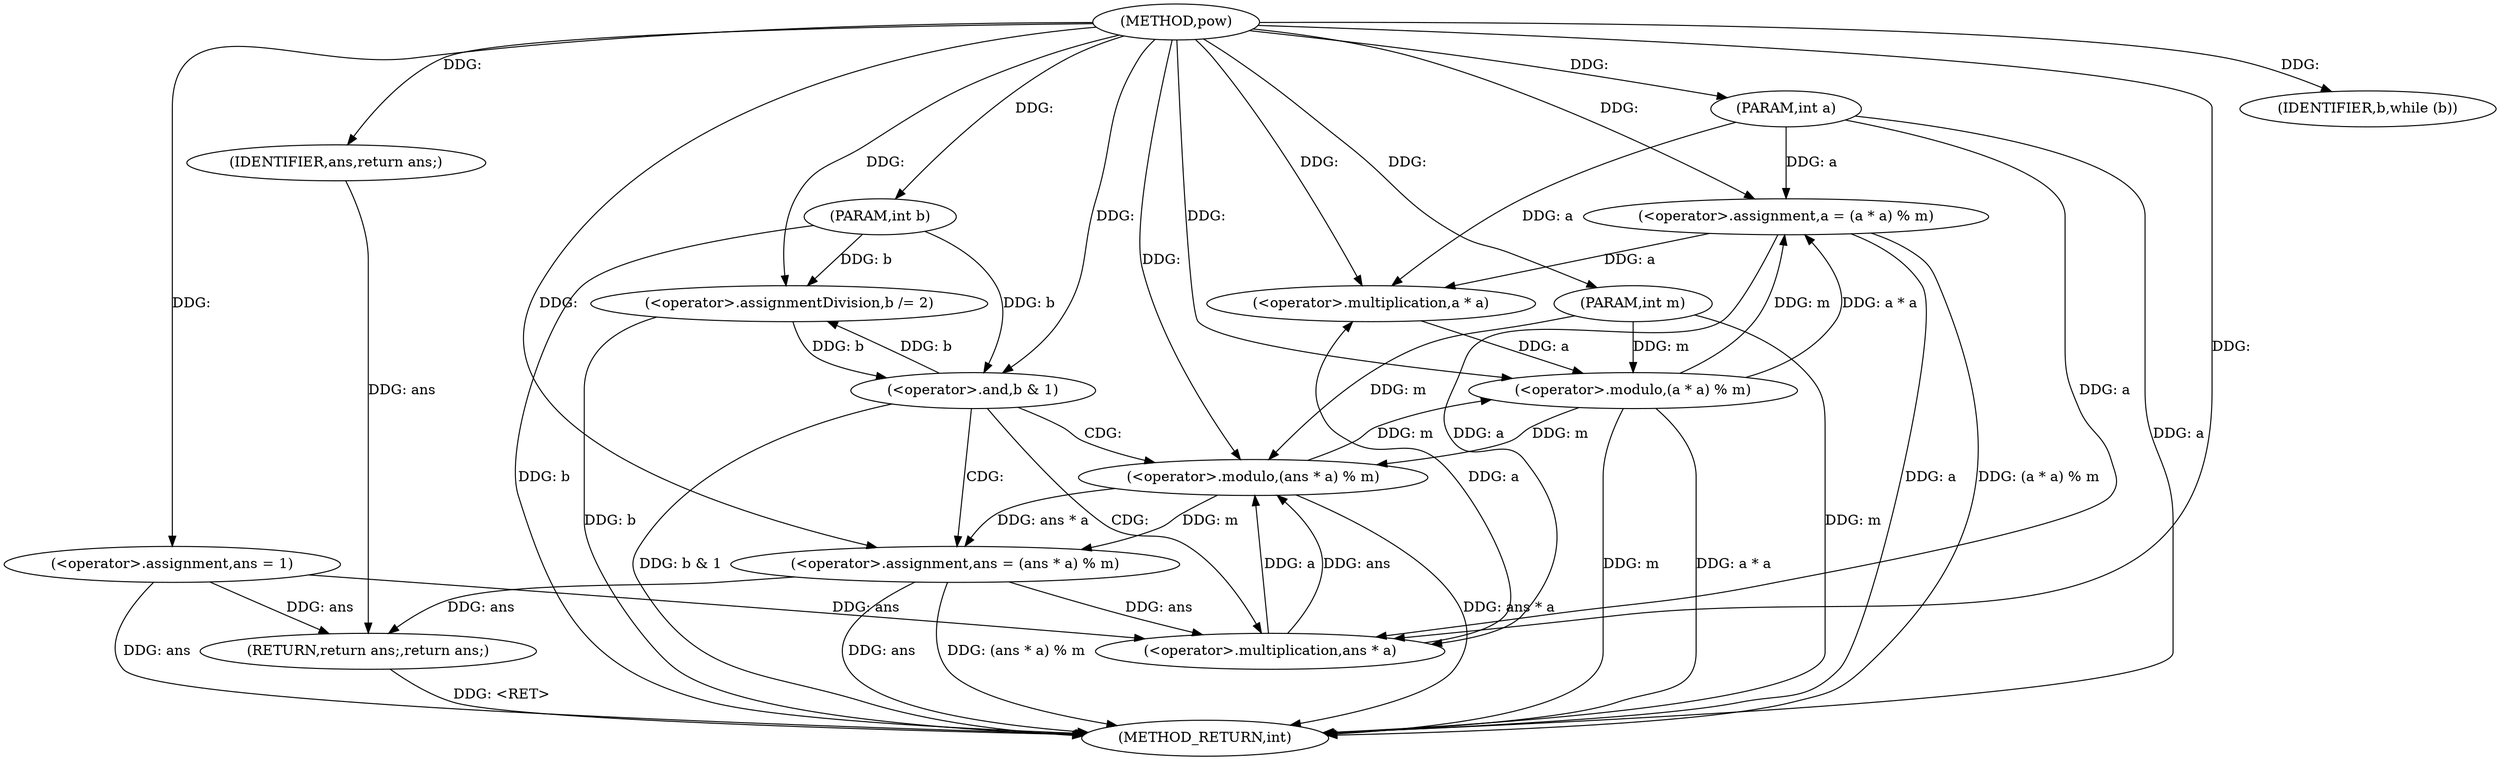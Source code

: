 digraph "pow" {  
"1000314" [label = "(METHOD,pow)" ]
"1000349" [label = "(METHOD_RETURN,int)" ]
"1000315" [label = "(PARAM,int a)" ]
"1000316" [label = "(PARAM,int b)" ]
"1000317" [label = "(PARAM,int m)" ]
"1000320" [label = "(<operator>.assignment,ans = 1)" ]
"1000347" [label = "(RETURN,return ans;,return ans;)" ]
"1000324" [label = "(IDENTIFIER,b,while (b))" ]
"1000348" [label = "(IDENTIFIER,ans,return ans;)" ]
"1000337" [label = "(<operator>.assignmentDivision,b /= 2)" ]
"1000340" [label = "(<operator>.assignment,a = (a * a) % m)" ]
"1000327" [label = "(<operator>.and,b & 1)" ]
"1000330" [label = "(<operator>.assignment,ans = (ans * a) % m)" ]
"1000342" [label = "(<operator>.modulo,(a * a) % m)" ]
"1000332" [label = "(<operator>.modulo,(ans * a) % m)" ]
"1000343" [label = "(<operator>.multiplication,a * a)" ]
"1000333" [label = "(<operator>.multiplication,ans * a)" ]
  "1000347" -> "1000349"  [ label = "DDG: <RET>"] 
  "1000315" -> "1000349"  [ label = "DDG: a"] 
  "1000316" -> "1000349"  [ label = "DDG: b"] 
  "1000317" -> "1000349"  [ label = "DDG: m"] 
  "1000320" -> "1000349"  [ label = "DDG: ans"] 
  "1000327" -> "1000349"  [ label = "DDG: b & 1"] 
  "1000330" -> "1000349"  [ label = "DDG: ans"] 
  "1000332" -> "1000349"  [ label = "DDG: ans * a"] 
  "1000330" -> "1000349"  [ label = "DDG: (ans * a) % m"] 
  "1000337" -> "1000349"  [ label = "DDG: b"] 
  "1000340" -> "1000349"  [ label = "DDG: a"] 
  "1000342" -> "1000349"  [ label = "DDG: a * a"] 
  "1000342" -> "1000349"  [ label = "DDG: m"] 
  "1000340" -> "1000349"  [ label = "DDG: (a * a) % m"] 
  "1000314" -> "1000315"  [ label = "DDG: "] 
  "1000314" -> "1000316"  [ label = "DDG: "] 
  "1000314" -> "1000317"  [ label = "DDG: "] 
  "1000314" -> "1000320"  [ label = "DDG: "] 
  "1000348" -> "1000347"  [ label = "DDG: ans"] 
  "1000320" -> "1000347"  [ label = "DDG: ans"] 
  "1000330" -> "1000347"  [ label = "DDG: ans"] 
  "1000314" -> "1000324"  [ label = "DDG: "] 
  "1000314" -> "1000348"  [ label = "DDG: "] 
  "1000314" -> "1000337"  [ label = "DDG: "] 
  "1000342" -> "1000340"  [ label = "DDG: m"] 
  "1000342" -> "1000340"  [ label = "DDG: a * a"] 
  "1000332" -> "1000330"  [ label = "DDG: ans * a"] 
  "1000332" -> "1000330"  [ label = "DDG: m"] 
  "1000327" -> "1000337"  [ label = "DDG: b"] 
  "1000316" -> "1000337"  [ label = "DDG: b"] 
  "1000315" -> "1000340"  [ label = "DDG: a"] 
  "1000314" -> "1000340"  [ label = "DDG: "] 
  "1000337" -> "1000327"  [ label = "DDG: b"] 
  "1000316" -> "1000327"  [ label = "DDG: b"] 
  "1000314" -> "1000327"  [ label = "DDG: "] 
  "1000314" -> "1000330"  [ label = "DDG: "] 
  "1000343" -> "1000342"  [ label = "DDG: a"] 
  "1000332" -> "1000342"  [ label = "DDG: m"] 
  "1000317" -> "1000342"  [ label = "DDG: m"] 
  "1000314" -> "1000342"  [ label = "DDG: "] 
  "1000333" -> "1000332"  [ label = "DDG: a"] 
  "1000333" -> "1000332"  [ label = "DDG: ans"] 
  "1000342" -> "1000332"  [ label = "DDG: m"] 
  "1000317" -> "1000332"  [ label = "DDG: m"] 
  "1000314" -> "1000332"  [ label = "DDG: "] 
  "1000333" -> "1000343"  [ label = "DDG: a"] 
  "1000340" -> "1000343"  [ label = "DDG: a"] 
  "1000315" -> "1000343"  [ label = "DDG: a"] 
  "1000314" -> "1000343"  [ label = "DDG: "] 
  "1000320" -> "1000333"  [ label = "DDG: ans"] 
  "1000330" -> "1000333"  [ label = "DDG: ans"] 
  "1000314" -> "1000333"  [ label = "DDG: "] 
  "1000340" -> "1000333"  [ label = "DDG: a"] 
  "1000315" -> "1000333"  [ label = "DDG: a"] 
  "1000327" -> "1000330"  [ label = "CDG: "] 
  "1000327" -> "1000333"  [ label = "CDG: "] 
  "1000327" -> "1000332"  [ label = "CDG: "] 
}
